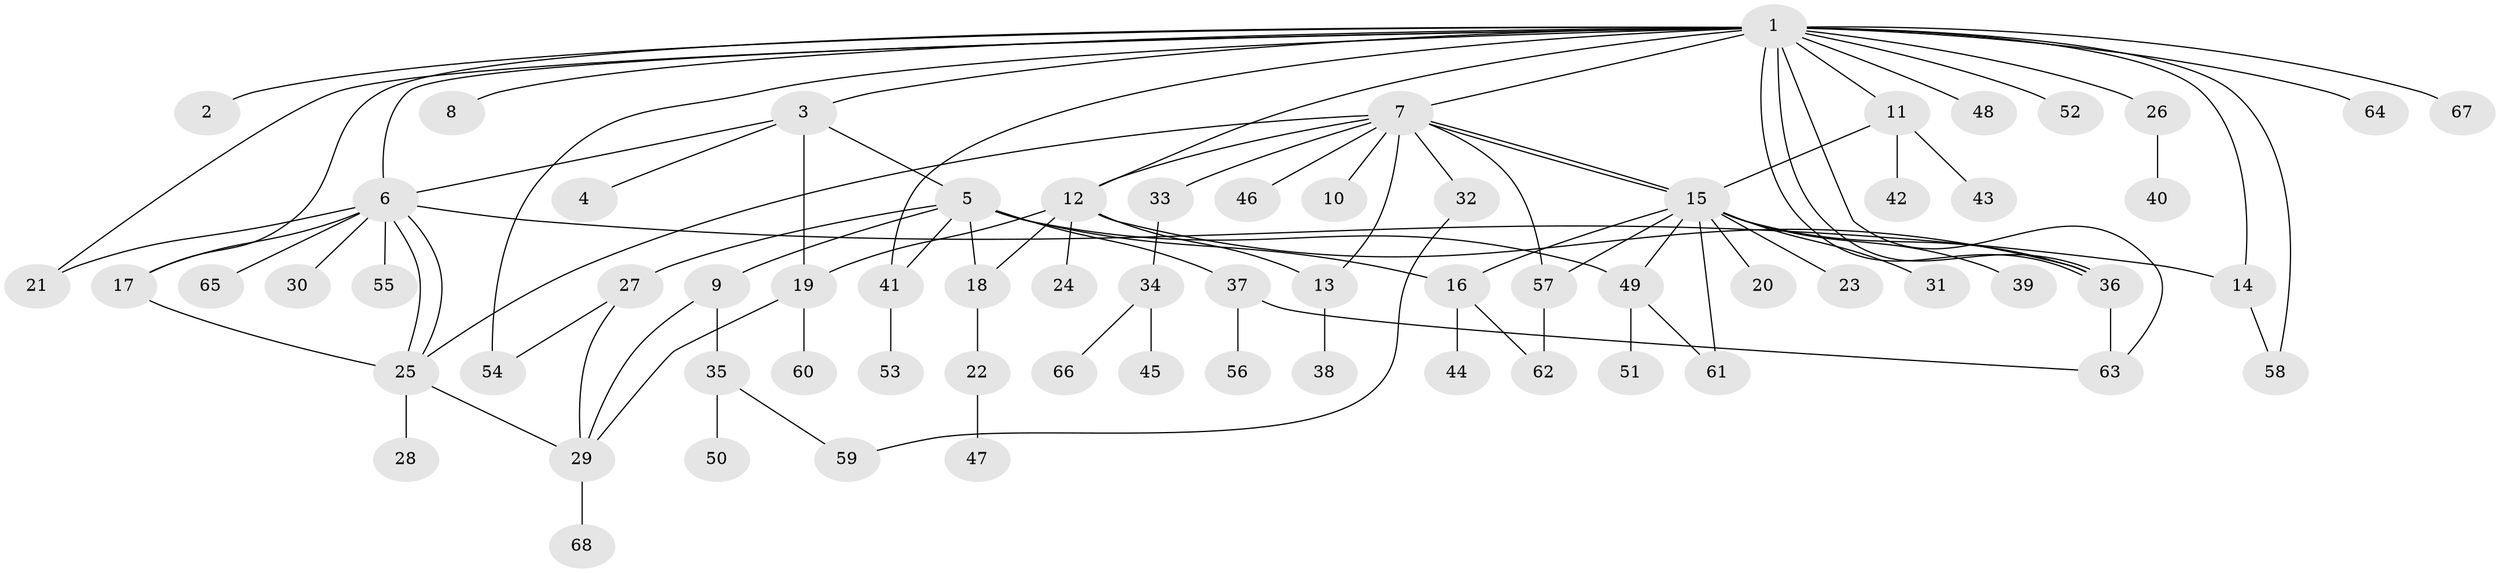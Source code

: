 // coarse degree distribution, {3: 0.029411764705882353, 6: 0.058823529411764705, 2: 0.2647058823529412, 7: 0.029411764705882353, 4: 0.08823529411764706, 1: 0.4117647058823529, 9: 0.029411764705882353, 8: 0.029411764705882353, 14: 0.029411764705882353, 5: 0.029411764705882353}
// Generated by graph-tools (version 1.1) at 2025/36/03/04/25 23:36:57]
// undirected, 68 vertices, 97 edges
graph export_dot {
  node [color=gray90,style=filled];
  1;
  2;
  3;
  4;
  5;
  6;
  7;
  8;
  9;
  10;
  11;
  12;
  13;
  14;
  15;
  16;
  17;
  18;
  19;
  20;
  21;
  22;
  23;
  24;
  25;
  26;
  27;
  28;
  29;
  30;
  31;
  32;
  33;
  34;
  35;
  36;
  37;
  38;
  39;
  40;
  41;
  42;
  43;
  44;
  45;
  46;
  47;
  48;
  49;
  50;
  51;
  52;
  53;
  54;
  55;
  56;
  57;
  58;
  59;
  60;
  61;
  62;
  63;
  64;
  65;
  66;
  67;
  68;
  1 -- 2;
  1 -- 3;
  1 -- 6;
  1 -- 7;
  1 -- 8;
  1 -- 11;
  1 -- 12;
  1 -- 14;
  1 -- 17;
  1 -- 21;
  1 -- 26;
  1 -- 36;
  1 -- 36;
  1 -- 41;
  1 -- 48;
  1 -- 52;
  1 -- 54;
  1 -- 58;
  1 -- 63;
  1 -- 64;
  1 -- 67;
  3 -- 4;
  3 -- 5;
  3 -- 6;
  3 -- 19;
  5 -- 9;
  5 -- 16;
  5 -- 18;
  5 -- 27;
  5 -- 37;
  5 -- 41;
  5 -- 49;
  6 -- 14;
  6 -- 17;
  6 -- 21;
  6 -- 25;
  6 -- 25;
  6 -- 30;
  6 -- 55;
  6 -- 65;
  7 -- 10;
  7 -- 12;
  7 -- 13;
  7 -- 15;
  7 -- 15;
  7 -- 25;
  7 -- 32;
  7 -- 33;
  7 -- 46;
  7 -- 57;
  9 -- 29;
  9 -- 35;
  11 -- 15;
  11 -- 42;
  11 -- 43;
  12 -- 13;
  12 -- 18;
  12 -- 19;
  12 -- 24;
  12 -- 36;
  13 -- 38;
  14 -- 58;
  15 -- 16;
  15 -- 20;
  15 -- 23;
  15 -- 31;
  15 -- 36;
  15 -- 39;
  15 -- 49;
  15 -- 57;
  15 -- 61;
  16 -- 44;
  16 -- 62;
  17 -- 25;
  18 -- 22;
  19 -- 29;
  19 -- 60;
  22 -- 47;
  25 -- 28;
  25 -- 29;
  26 -- 40;
  27 -- 29;
  27 -- 54;
  29 -- 68;
  32 -- 59;
  33 -- 34;
  34 -- 45;
  34 -- 66;
  35 -- 50;
  35 -- 59;
  36 -- 63;
  37 -- 56;
  37 -- 63;
  41 -- 53;
  49 -- 51;
  49 -- 61;
  57 -- 62;
}
